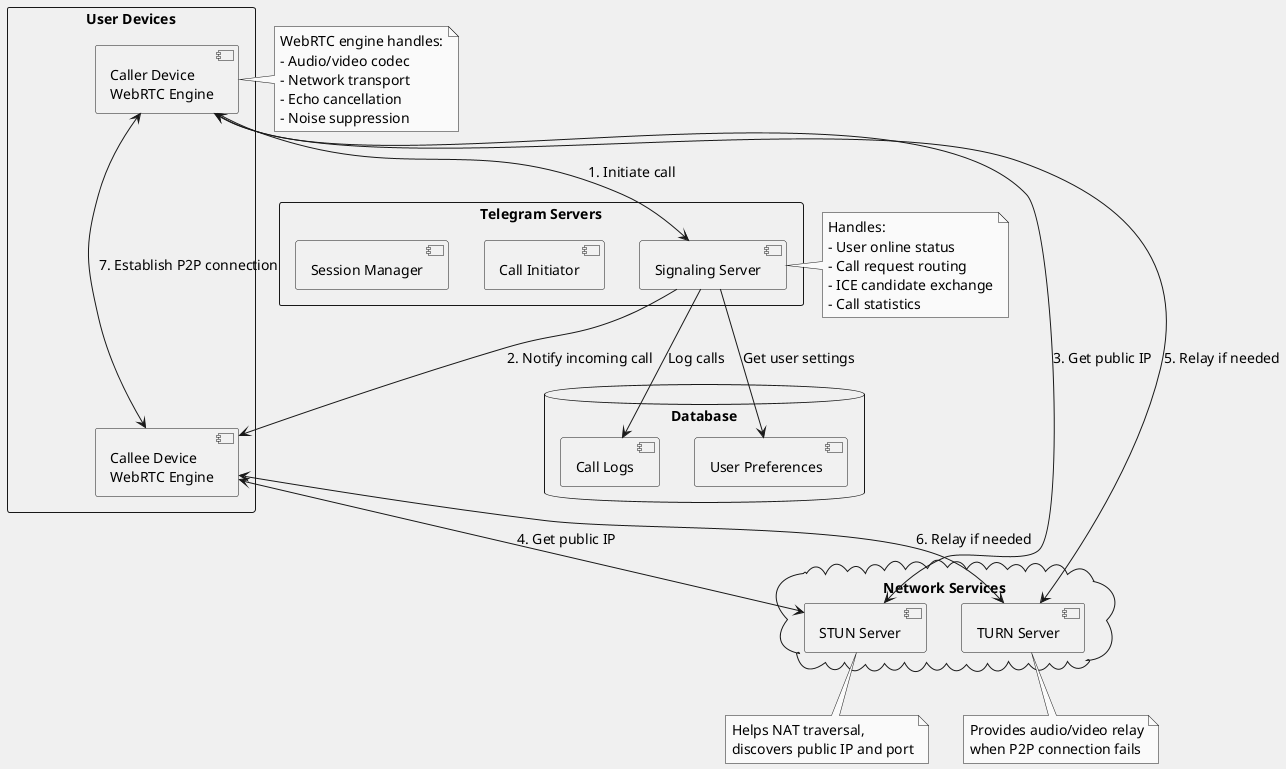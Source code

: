 @startuml Telegram_Voice_Video_Call_Architecture
!define RECTANGLE class
skinparam backgroundColor #F0F0F0
skinparam handwritten false
skinparam monochrome true
skinparam packageStyle rectangle
skinparam defaultFontName Arial
skinparam defaultFontSize 14

rectangle "User Devices" {
    [Caller Device\nWebRTC Engine] as CallerDevice
    [Callee Device\nWebRTC Engine] as CalleeDevice
}

rectangle "Telegram Servers" {
    [Signaling Server] as SignalingServer
    [Call Initiator] as CallInitiator
    [Session Manager] as SessionManager
}

cloud "Network Services" {
    [STUN Server] as STUNServer
    [TURN Server] as TURNServer
}

database "Database" {
    [Call Logs] as CallLogs
    [User Preferences] as UserPreferences
}

CallerDevice -down-> SignalingServer : 1. Initiate call
SignalingServer -down-> CalleeDevice : 2. Notify incoming call
CallerDevice <--> STUNServer : 3. Get public IP
CalleeDevice <--> STUNServer : 4. Get public IP
CallerDevice <--> TURNServer : 5. Relay if needed
CalleeDevice <--> TURNServer : 6. Relay if needed
CallerDevice <---> CalleeDevice : 7. Establish P2P connection
SignalingServer --> CallLogs : Log calls
SignalingServer --> UserPreferences : Get user settings

note right of CallerDevice
  WebRTC engine handles:
  - Audio/video codec
  - Network transport
  - Echo cancellation
  - Noise suppression
end note

note right of SignalingServer
  Handles:
  - User online status
  - Call request routing
  - ICE candidate exchange
  - Call statistics
end note

note bottom of STUNServer
  Helps NAT traversal,
  discovers public IP and port
end note

note bottom of TURNServer
  Provides audio/video relay
  when P2P connection fails
end note
@enduml
